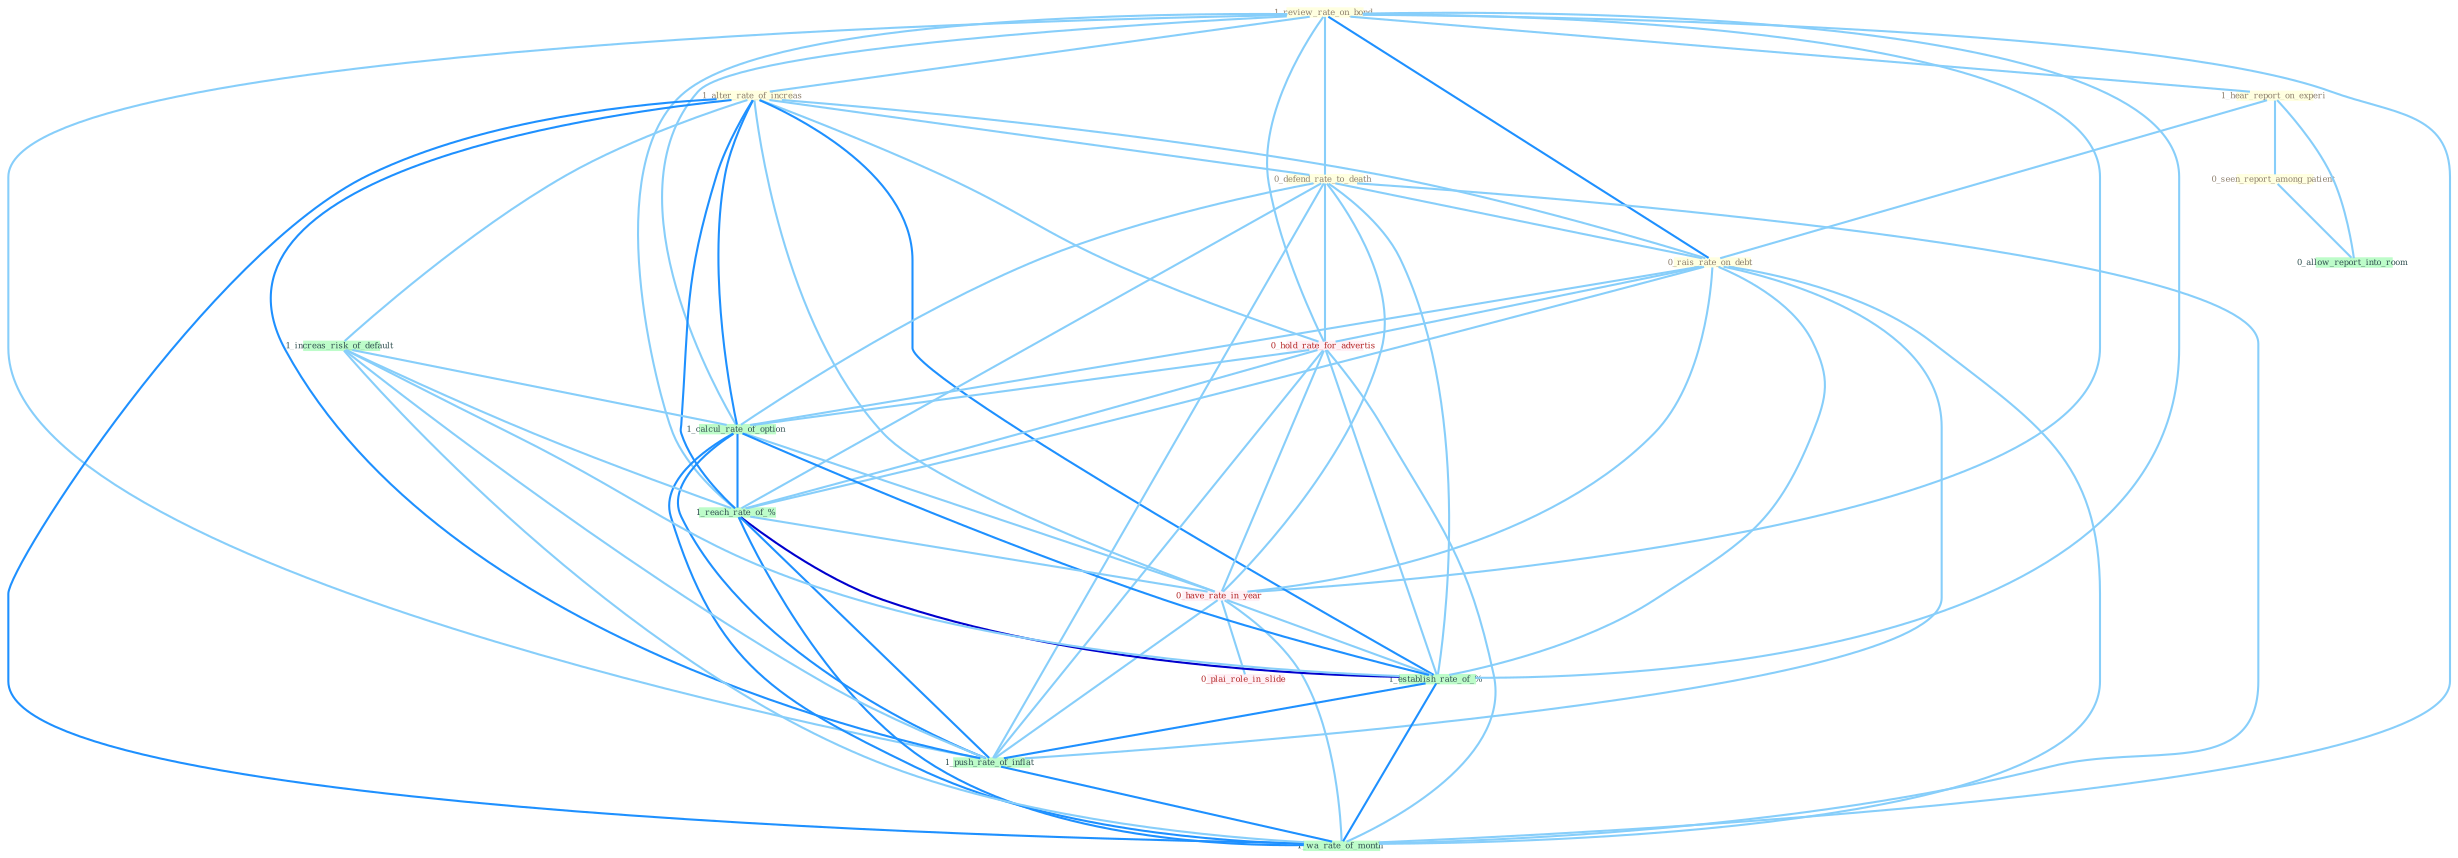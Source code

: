 Graph G{ 
    node
    [shape=polygon,style=filled,width=.5,height=.06,color="#BDFCC9",fixedsize=true,fontsize=4,
    fontcolor="#2f4f4f"];
    {node
    [color="#ffffe0", fontcolor="#8b7d6b"] "1_review_rate_on_bond " "1_alter_rate_of_increas " "0_defend_rate_to_death " "1_hear_report_on_experi " "0_rais_rate_on_debt " "0_seen_report_among_patient "}
{node [color="#fff0f5", fontcolor="#b22222"] "0_hold_rate_for_advertis " "0_have_rate_in_year " "0_plai_role_in_slide "}
edge [color="#B0E2FF"];

	"1_review_rate_on_bond " -- "1_alter_rate_of_increas " [w="1", color="#87cefa" ];
	"1_review_rate_on_bond " -- "0_defend_rate_to_death " [w="1", color="#87cefa" ];
	"1_review_rate_on_bond " -- "1_hear_report_on_experi " [w="1", color="#87cefa" ];
	"1_review_rate_on_bond " -- "0_rais_rate_on_debt " [w="2", color="#1e90ff" , len=0.8];
	"1_review_rate_on_bond " -- "0_hold_rate_for_advertis " [w="1", color="#87cefa" ];
	"1_review_rate_on_bond " -- "1_calcul_rate_of_option " [w="1", color="#87cefa" ];
	"1_review_rate_on_bond " -- "1_reach_rate_of_% " [w="1", color="#87cefa" ];
	"1_review_rate_on_bond " -- "0_have_rate_in_year " [w="1", color="#87cefa" ];
	"1_review_rate_on_bond " -- "1_establish_rate_of_% " [w="1", color="#87cefa" ];
	"1_review_rate_on_bond " -- "1_push_rate_of_inflat " [w="1", color="#87cefa" ];
	"1_review_rate_on_bond " -- "1_wa_rate_of_month " [w="1", color="#87cefa" ];
	"1_alter_rate_of_increas " -- "0_defend_rate_to_death " [w="1", color="#87cefa" ];
	"1_alter_rate_of_increas " -- "0_rais_rate_on_debt " [w="1", color="#87cefa" ];
	"1_alter_rate_of_increas " -- "1_increas_risk_of_default " [w="1", color="#87cefa" ];
	"1_alter_rate_of_increas " -- "0_hold_rate_for_advertis " [w="1", color="#87cefa" ];
	"1_alter_rate_of_increas " -- "1_calcul_rate_of_option " [w="2", color="#1e90ff" , len=0.8];
	"1_alter_rate_of_increas " -- "1_reach_rate_of_% " [w="2", color="#1e90ff" , len=0.8];
	"1_alter_rate_of_increas " -- "0_have_rate_in_year " [w="1", color="#87cefa" ];
	"1_alter_rate_of_increas " -- "1_establish_rate_of_% " [w="2", color="#1e90ff" , len=0.8];
	"1_alter_rate_of_increas " -- "1_push_rate_of_inflat " [w="2", color="#1e90ff" , len=0.8];
	"1_alter_rate_of_increas " -- "1_wa_rate_of_month " [w="2", color="#1e90ff" , len=0.8];
	"0_defend_rate_to_death " -- "0_rais_rate_on_debt " [w="1", color="#87cefa" ];
	"0_defend_rate_to_death " -- "0_hold_rate_for_advertis " [w="1", color="#87cefa" ];
	"0_defend_rate_to_death " -- "1_calcul_rate_of_option " [w="1", color="#87cefa" ];
	"0_defend_rate_to_death " -- "1_reach_rate_of_% " [w="1", color="#87cefa" ];
	"0_defend_rate_to_death " -- "0_have_rate_in_year " [w="1", color="#87cefa" ];
	"0_defend_rate_to_death " -- "1_establish_rate_of_% " [w="1", color="#87cefa" ];
	"0_defend_rate_to_death " -- "1_push_rate_of_inflat " [w="1", color="#87cefa" ];
	"0_defend_rate_to_death " -- "1_wa_rate_of_month " [w="1", color="#87cefa" ];
	"1_hear_report_on_experi " -- "0_rais_rate_on_debt " [w="1", color="#87cefa" ];
	"1_hear_report_on_experi " -- "0_seen_report_among_patient " [w="1", color="#87cefa" ];
	"1_hear_report_on_experi " -- "0_allow_report_into_room " [w="1", color="#87cefa" ];
	"0_rais_rate_on_debt " -- "0_hold_rate_for_advertis " [w="1", color="#87cefa" ];
	"0_rais_rate_on_debt " -- "1_calcul_rate_of_option " [w="1", color="#87cefa" ];
	"0_rais_rate_on_debt " -- "1_reach_rate_of_% " [w="1", color="#87cefa" ];
	"0_rais_rate_on_debt " -- "0_have_rate_in_year " [w="1", color="#87cefa" ];
	"0_rais_rate_on_debt " -- "1_establish_rate_of_% " [w="1", color="#87cefa" ];
	"0_rais_rate_on_debt " -- "1_push_rate_of_inflat " [w="1", color="#87cefa" ];
	"0_rais_rate_on_debt " -- "1_wa_rate_of_month " [w="1", color="#87cefa" ];
	"0_seen_report_among_patient " -- "0_allow_report_into_room " [w="1", color="#87cefa" ];
	"1_increas_risk_of_default " -- "1_calcul_rate_of_option " [w="1", color="#87cefa" ];
	"1_increas_risk_of_default " -- "1_reach_rate_of_% " [w="1", color="#87cefa" ];
	"1_increas_risk_of_default " -- "1_establish_rate_of_% " [w="1", color="#87cefa" ];
	"1_increas_risk_of_default " -- "1_push_rate_of_inflat " [w="1", color="#87cefa" ];
	"1_increas_risk_of_default " -- "1_wa_rate_of_month " [w="1", color="#87cefa" ];
	"0_hold_rate_for_advertis " -- "1_calcul_rate_of_option " [w="1", color="#87cefa" ];
	"0_hold_rate_for_advertis " -- "1_reach_rate_of_% " [w="1", color="#87cefa" ];
	"0_hold_rate_for_advertis " -- "0_have_rate_in_year " [w="1", color="#87cefa" ];
	"0_hold_rate_for_advertis " -- "1_establish_rate_of_% " [w="1", color="#87cefa" ];
	"0_hold_rate_for_advertis " -- "1_push_rate_of_inflat " [w="1", color="#87cefa" ];
	"0_hold_rate_for_advertis " -- "1_wa_rate_of_month " [w="1", color="#87cefa" ];
	"1_calcul_rate_of_option " -- "1_reach_rate_of_% " [w="2", color="#1e90ff" , len=0.8];
	"1_calcul_rate_of_option " -- "0_have_rate_in_year " [w="1", color="#87cefa" ];
	"1_calcul_rate_of_option " -- "1_establish_rate_of_% " [w="2", color="#1e90ff" , len=0.8];
	"1_calcul_rate_of_option " -- "1_push_rate_of_inflat " [w="2", color="#1e90ff" , len=0.8];
	"1_calcul_rate_of_option " -- "1_wa_rate_of_month " [w="2", color="#1e90ff" , len=0.8];
	"1_reach_rate_of_% " -- "0_have_rate_in_year " [w="1", color="#87cefa" ];
	"1_reach_rate_of_% " -- "1_establish_rate_of_% " [w="3", color="#0000cd" , len=0.6];
	"1_reach_rate_of_% " -- "1_push_rate_of_inflat " [w="2", color="#1e90ff" , len=0.8];
	"1_reach_rate_of_% " -- "1_wa_rate_of_month " [w="2", color="#1e90ff" , len=0.8];
	"0_have_rate_in_year " -- "1_establish_rate_of_% " [w="1", color="#87cefa" ];
	"0_have_rate_in_year " -- "0_plai_role_in_slide " [w="1", color="#87cefa" ];
	"0_have_rate_in_year " -- "1_push_rate_of_inflat " [w="1", color="#87cefa" ];
	"0_have_rate_in_year " -- "1_wa_rate_of_month " [w="1", color="#87cefa" ];
	"1_establish_rate_of_% " -- "1_push_rate_of_inflat " [w="2", color="#1e90ff" , len=0.8];
	"1_establish_rate_of_% " -- "1_wa_rate_of_month " [w="2", color="#1e90ff" , len=0.8];
	"1_push_rate_of_inflat " -- "1_wa_rate_of_month " [w="2", color="#1e90ff" , len=0.8];
}